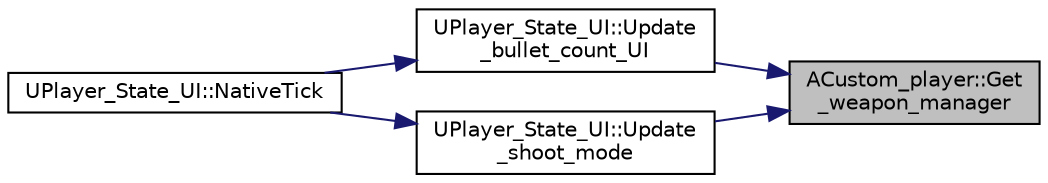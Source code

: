 digraph "ACustom_player::Get_weapon_manager"
{
 // LATEX_PDF_SIZE
  edge [fontname="Helvetica",fontsize="10",labelfontname="Helvetica",labelfontsize="10"];
  node [fontname="Helvetica",fontsize="10",shape=record];
  rankdir="RL";
  Node1 [label="ACustom_player::Get\l_weapon_manager",height=0.2,width=0.4,color="black", fillcolor="grey75", style="filled", fontcolor="black",tooltip="무기 매니저를 갖고옴"];
  Node1 -> Node2 [dir="back",color="midnightblue",fontsize="10",style="solid",fontname="Helvetica"];
  Node2 [label="UPlayer_State_UI::Update\l_bullet_count_UI",height=0.2,width=0.4,color="black", fillcolor="white", style="filled",URL="$class_u_player___state___u_i.html#a133e9344c40df2d6ce1b575870495b00",tooltip="총알 개수 UI 갱신"];
  Node2 -> Node3 [dir="back",color="midnightblue",fontsize="10",style="solid",fontname="Helvetica"];
  Node3 [label="UPlayer_State_UI::NativeTick",height=0.2,width=0.4,color="black", fillcolor="white", style="filled",URL="$class_u_player___state___u_i.html#a5301c2cca102ff9fe3186b388673f226",tooltip=" "];
  Node1 -> Node4 [dir="back",color="midnightblue",fontsize="10",style="solid",fontname="Helvetica"];
  Node4 [label="UPlayer_State_UI::Update\l_shoot_mode",height=0.2,width=0.4,color="black", fillcolor="white", style="filled",URL="$class_u_player___state___u_i.html#aa7c90ad01d6fd5deef93e0df47085847",tooltip="발사 방법 UI 갱신"];
  Node4 -> Node3 [dir="back",color="midnightblue",fontsize="10",style="solid",fontname="Helvetica"];
}
